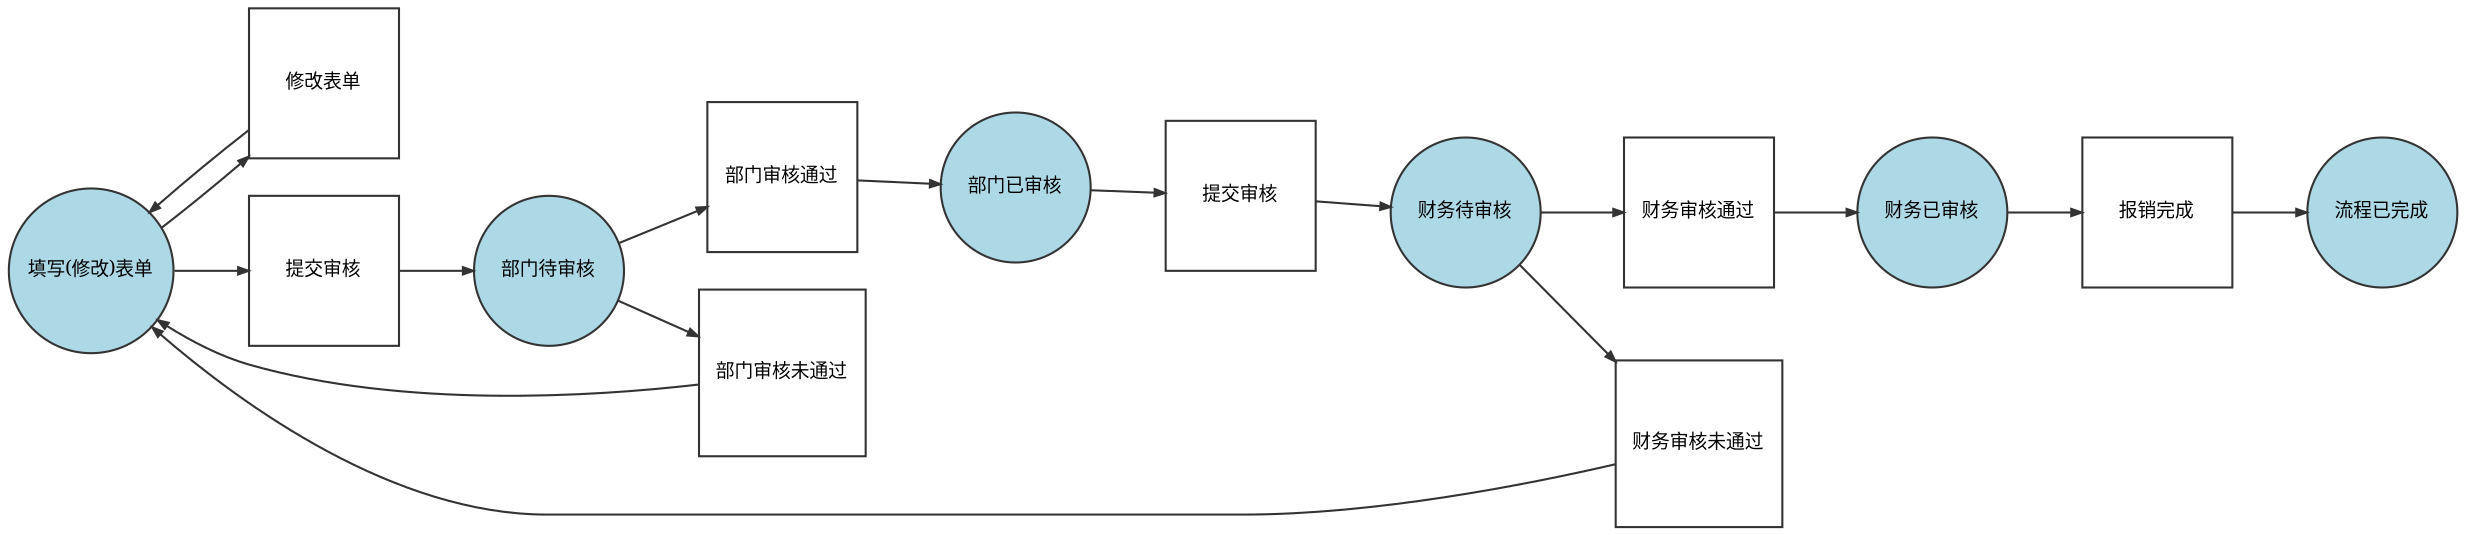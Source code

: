 digraph workflow {
  ratio="compress" rankdir="LR"
  node [fontsize="9" fontname="SimSun" color="#333333" fillcolor="lightblue" fixedsize="false" width="1"];
  edge [fontsize="9" fontname="SimSun" color="#333333" arrowhead="normal" arrowsize="0.5"];

  place_7505d64a54e061b7acd54ccd58b49dc43500b635 [label="填写(修改)表单", shape=circle style="filled"];
  place_506e1c74f74872f94c75d31912e5198224fa1723 [label="部门待审核", shape=circle style="filled"];
  place_5e5ebddbb8b5c7bde31eb2c71a42aa79bc9ccc35 [label="部门已审核", shape=circle style="filled"];
  place_2bddd0713ea4b4492be85b4c687be76c5e892a97 [label="财务待审核", shape=circle style="filled"];
  place_ae2bc5d3717251208e59c76776fdfc75d565092a [label="财务已审核", shape=circle style="filled"];
  place_f47f5c2dce52760f0b0beb2f16c153226d0f3c88 [label="流程已完成", shape=circle style="filled"];
  transition_b6589fc6ab0dc82cf12099d1c2d40ab994e8410c [label="修改表单", shape="box" regular="1"];
  transition_356a192b7913b04c54574d18c28d46e6395428ab [label="提交审核", shape="box" regular="1"];
  transition_da4b9237bacccdf19c0760cab7aec4a8359010b0 [label="部门审核通过", shape="box" regular="1"];
  transition_77de68daecd823babbb58edb1c8e14d7106e83bb [label="部门审核未通过", shape="box" regular="1"];
  transition_1b6453892473a467d07372d45eb05abc2031647a [label="提交审核", shape="box" regular="1"];
  transition_ac3478d69a3c81fa62e60f5c3696165a4e5e6ac4 [label="财务审核通过", shape="box" regular="1"];
  transition_c1dfd96eea8cc2b62785275bca38ac261256e278 [label="财务审核未通过", shape="box" regular="1"];
  transition_902ba3cda1883801594b6e1b452790cc53948fda [label="报销完成", shape="box" regular="1"];
  place_7505d64a54e061b7acd54ccd58b49dc43500b635 -> transition_b6589fc6ab0dc82cf12099d1c2d40ab994e8410c [style="solid"];
  transition_b6589fc6ab0dc82cf12099d1c2d40ab994e8410c -> place_7505d64a54e061b7acd54ccd58b49dc43500b635 [style="solid"];
  place_7505d64a54e061b7acd54ccd58b49dc43500b635 -> transition_356a192b7913b04c54574d18c28d46e6395428ab [style="solid"];
  transition_356a192b7913b04c54574d18c28d46e6395428ab -> place_506e1c74f74872f94c75d31912e5198224fa1723 [style="solid"];
  place_506e1c74f74872f94c75d31912e5198224fa1723 -> transition_da4b9237bacccdf19c0760cab7aec4a8359010b0 [style="solid"];
  transition_da4b9237bacccdf19c0760cab7aec4a8359010b0 -> place_5e5ebddbb8b5c7bde31eb2c71a42aa79bc9ccc35 [style="solid"];
  place_506e1c74f74872f94c75d31912e5198224fa1723 -> transition_77de68daecd823babbb58edb1c8e14d7106e83bb [style="solid"];
  transition_77de68daecd823babbb58edb1c8e14d7106e83bb -> place_7505d64a54e061b7acd54ccd58b49dc43500b635 [style="solid"];
  place_5e5ebddbb8b5c7bde31eb2c71a42aa79bc9ccc35 -> transition_1b6453892473a467d07372d45eb05abc2031647a [style="solid"];
  transition_1b6453892473a467d07372d45eb05abc2031647a -> place_2bddd0713ea4b4492be85b4c687be76c5e892a97 [style="solid"];
  place_2bddd0713ea4b4492be85b4c687be76c5e892a97 -> transition_ac3478d69a3c81fa62e60f5c3696165a4e5e6ac4 [style="solid"];
  transition_ac3478d69a3c81fa62e60f5c3696165a4e5e6ac4 -> place_ae2bc5d3717251208e59c76776fdfc75d565092a [style="solid"];
  place_2bddd0713ea4b4492be85b4c687be76c5e892a97 -> transition_c1dfd96eea8cc2b62785275bca38ac261256e278 [style="solid"];
  transition_c1dfd96eea8cc2b62785275bca38ac261256e278 -> place_7505d64a54e061b7acd54ccd58b49dc43500b635 [style="solid"];
  place_ae2bc5d3717251208e59c76776fdfc75d565092a -> transition_902ba3cda1883801594b6e1b452790cc53948fda [style="solid"];
  transition_902ba3cda1883801594b6e1b452790cc53948fda -> place_f47f5c2dce52760f0b0beb2f16c153226d0f3c88 [style="solid"];
}
